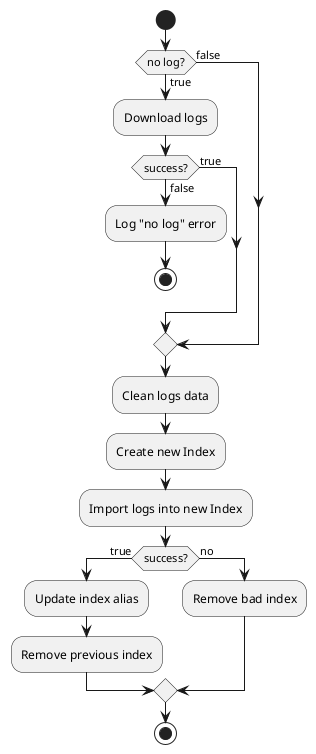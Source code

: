 @startuml batch-processing

start
if (no log?) then (true)
:Download logs;
if (success?) then (true)
else (false)
:Log "no log" error;
stop
endif
else (false)
endif
:Clean logs data;
:Create new Index;
:Import logs into new Index;
if (success?) then (true)
:Update index alias;
:Remove previous index;
else (no)
:Remove bad index;
endif
stop

@enduml
